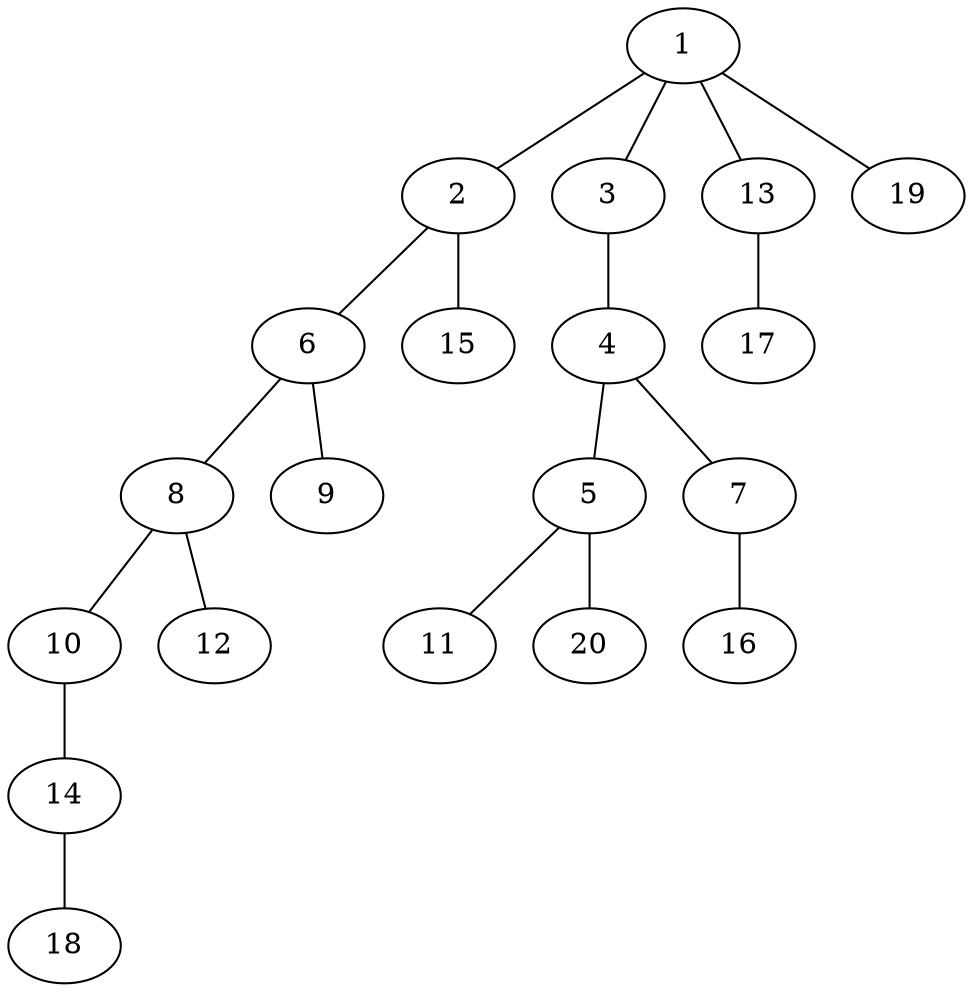 graph graphname {1--2
1--3
1--13
1--19
2--6
2--15
3--4
4--5
4--7
5--11
5--20
6--8
6--9
7--16
8--10
8--12
10--14
13--17
14--18
}